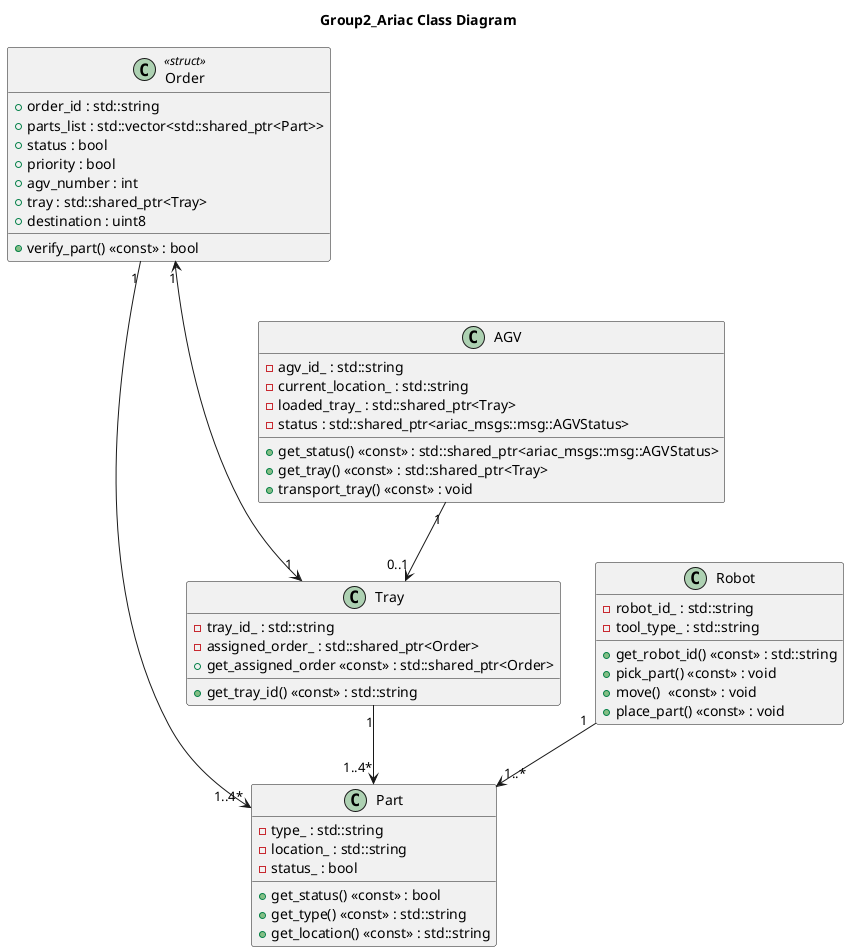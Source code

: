 @startuml group2_ariac
title Group2_Ariac Class Diagram

' Referenced from orders_struct
class Order <<struct>> {
    + order_id : std::string
    + parts_list : std::vector<std::shared_ptr<Part>>
    + status : bool       
    + priority : bool
    + agv_number : int
    + tray : std::shared_ptr<Tray>
    + destination : uint8    
    + verify_part() <<const>> : bool
}

class Part {
    - type_ : std::string
    - location_ : std::string
    - status_ : bool
    + get_status() <<const>> : bool
    + get_type() <<const>> : std::string
    + get_location() <<const>> : std::string
}

class Tray {
    - tray_id_ : std::string
    - assigned_order_ : std::shared_ptr<Order>
    + get_tray_id() <<const>> : std::string
    + get_assigned_order <<const>> : std::shared_ptr<Order>

}

class AGV {
    - agv_id_ : std::string
    - current_location_ : std::string
    - loaded_tray_ : std::shared_ptr<Tray>
    - status : std::shared_ptr<ariac_msgs::msg::AGVStatus>
    + get_status() <<const>> : std::shared_ptr<ariac_msgs::msg::AGVStatus>
    + get_tray() <<const>> : std::shared_ptr<Tray>
    + transport_tray() <<const>> : void
}

class Robot {
    - robot_id_ : std::string
    - tool_type_ : std::string
    + get_robot_id() <<const>> : std::string
    + pick_part() <<const>> : void
    + move()  <<const>> : void
    + place_part() <<const>> : void
}


' Relationships
Robot "1" --> "1..*" Part
AGV "1" --> "0..1" Tray
Order "1" --> "1..4*" Part
Order "1" <---> "1" Tray
Tray "1" --> "1..4*" Part


@enduml
